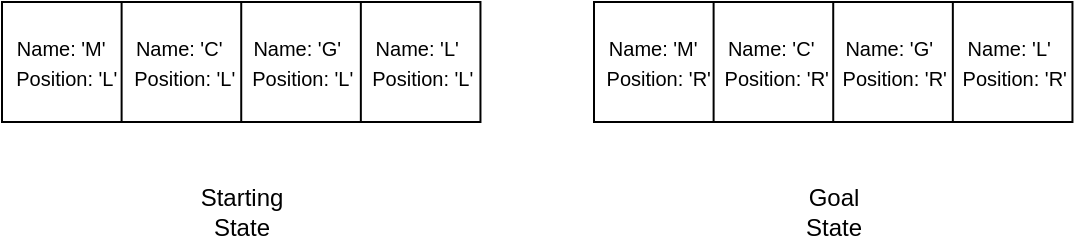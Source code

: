 <mxfile version="26.0.4">
  <diagram name="Page-1" id="Sg82D892vlWHBwiPGQCq">
    <mxGraphModel dx="678" dy="438" grid="1" gridSize="10" guides="1" tooltips="1" connect="1" arrows="1" fold="1" page="1" pageScale="1" pageWidth="570" pageHeight="940" math="0" shadow="0">
      <root>
        <mxCell id="0" />
        <mxCell id="1" parent="0" />
        <mxCell id="k_b_VGESYou1npSC8e9I-31" value="" style="group" vertex="1" connectable="0" parent="1">
          <mxGeometry x="10" y="160" width="240" height="60" as="geometry" />
        </mxCell>
        <mxCell id="k_b_VGESYou1npSC8e9I-23" value="&lt;span style=&quot;color: rgba(0, 0, 0, 0); font-family: monospace; font-size: 0px; text-align: start; text-wrap: nowrap;&quot;&gt;%3CmxGraphModel%3E%3Croot%3E%3CmxCell%20id%3D%220%22%2F%3E%3CmxCell%20id%3D%221%22%20parent%3D%220%22%2F%3E%3CmxCell%20id%3D%222%22%20value%3D%22Name%3A%20&#39;G&#39;%26amp%3Bnbsp%3B%26lt%3Bdiv%26gt%3B%26amp%3Bnbsp%3BPosition%3A%20&#39;L&#39;%26lt%3B%2Fdiv%26gt%3B%22%20style%3D%22text%3Bhtml%3D1%3Balign%3Dcenter%3BverticalAlign%3Dmiddle%3BwhiteSpace%3Dwrap%3Brounded%3D0%3B%22%20vertex%3D%221%22%20parent%3D%221%22%3E%3CmxGeometry%20x%3D%22203%22%20y%3D%22155%22%20width%3D%2280%22%20height%3D%2230%22%20as%3D%22geometry%22%2F%3E%3C%2FmxCell%3E%3C%2Froot%3E%3C%2FmxGraphModel%3E&lt;/span&gt;" style="rounded=0;whiteSpace=wrap;html=1;fillColor=none;" vertex="1" parent="k_b_VGESYou1npSC8e9I-31">
          <mxGeometry width="239.228" height="60" as="geometry" />
        </mxCell>
        <mxCell id="k_b_VGESYou1npSC8e9I-24" value="&lt;font style=&quot;font-size: 10px;&quot;&gt;Name: &#39;M&#39;&amp;nbsp;&lt;/font&gt;&lt;div&gt;&lt;font style=&quot;font-size: 10px;&quot;&gt;&amp;nbsp;Position: &#39;L&#39;&lt;/font&gt;&lt;/div&gt;" style="text;html=1;align=center;verticalAlign=middle;whiteSpace=wrap;rounded=0;" vertex="1" parent="k_b_VGESYou1npSC8e9I-31">
          <mxGeometry y="15" width="61.736" height="30" as="geometry" />
        </mxCell>
        <mxCell id="k_b_VGESYou1npSC8e9I-25" value="" style="endArrow=none;html=1;rounded=0;exitX=0.25;exitY=1;exitDx=0;exitDy=0;entryX=0.25;entryY=0;entryDx=0;entryDy=0;" edge="1" parent="k_b_VGESYou1npSC8e9I-31" source="k_b_VGESYou1npSC8e9I-23" target="k_b_VGESYou1npSC8e9I-23">
          <mxGeometry width="50" height="50" relative="1" as="geometry">
            <mxPoint x="131.19" y="170" as="sourcePoint" />
            <mxPoint x="169.775" y="120" as="targetPoint" />
          </mxGeometry>
        </mxCell>
        <mxCell id="k_b_VGESYou1npSC8e9I-26" value="&lt;font style=&quot;font-size: 10px;&quot;&gt;Name: &#39;C&#39;&amp;nbsp;&lt;/font&gt;&lt;div&gt;&lt;font style=&quot;font-size: 10px;&quot;&gt;&amp;nbsp;Position: &#39;L&#39;&lt;/font&gt;&lt;/div&gt;" style="text;html=1;align=center;verticalAlign=middle;whiteSpace=wrap;rounded=0;" vertex="1" parent="k_b_VGESYou1npSC8e9I-31">
          <mxGeometry x="59.421" y="15" width="61.736" height="30" as="geometry" />
        </mxCell>
        <mxCell id="k_b_VGESYou1npSC8e9I-27" value="" style="endArrow=none;html=1;rounded=0;exitX=0.5;exitY=1;exitDx=0;exitDy=0;entryX=0.5;entryY=0;entryDx=0;entryDy=0;" edge="1" parent="k_b_VGESYou1npSC8e9I-31" source="k_b_VGESYou1npSC8e9I-23" target="k_b_VGESYou1npSC8e9I-23">
          <mxGeometry width="50" height="50" relative="1" as="geometry">
            <mxPoint x="123.473" y="110" as="sourcePoint" />
            <mxPoint x="162.058" y="60" as="targetPoint" />
          </mxGeometry>
        </mxCell>
        <mxCell id="k_b_VGESYou1npSC8e9I-28" value="&lt;font style=&quot;font-size: 10px;&quot;&gt;Name: &#39;G&#39;&amp;nbsp;&lt;/font&gt;&lt;div&gt;&lt;font style=&quot;font-size: 10px;&quot;&gt;&amp;nbsp;Position: &#39;L&#39;&lt;/font&gt;&lt;/div&gt;" style="text;html=1;align=center;verticalAlign=middle;whiteSpace=wrap;rounded=0;" vertex="1" parent="k_b_VGESYou1npSC8e9I-31">
          <mxGeometry x="118.071" y="15" width="61.736" height="30" as="geometry" />
        </mxCell>
        <mxCell id="k_b_VGESYou1npSC8e9I-29" value="" style="endArrow=none;html=1;rounded=0;exitX=0.75;exitY=1;exitDx=0;exitDy=0;entryX=0.75;entryY=0;entryDx=0;entryDy=0;" edge="1" parent="k_b_VGESYou1npSC8e9I-31" source="k_b_VGESYou1npSC8e9I-23" target="k_b_VGESYou1npSC8e9I-23">
          <mxGeometry width="50" height="50" relative="1" as="geometry">
            <mxPoint x="123.473" y="110" as="sourcePoint" />
            <mxPoint x="162.058" y="60" as="targetPoint" />
          </mxGeometry>
        </mxCell>
        <mxCell id="k_b_VGESYou1npSC8e9I-30" value="&lt;font style=&quot;font-size: 10px;&quot;&gt;Name: &#39;L&#39;&amp;nbsp;&lt;/font&gt;&lt;div&gt;&lt;font style=&quot;font-size: 10px;&quot;&gt;&amp;nbsp;Position: &#39;L&#39;&lt;/font&gt;&lt;/div&gt;" style="text;html=1;align=center;verticalAlign=middle;whiteSpace=wrap;rounded=0;" vertex="1" parent="k_b_VGESYou1npSC8e9I-31">
          <mxGeometry x="178.264" y="15" width="61.736" height="30" as="geometry" />
        </mxCell>
        <mxCell id="k_b_VGESYou1npSC8e9I-32" value="" style="group" vertex="1" connectable="0" parent="1">
          <mxGeometry x="306" y="160" width="240" height="60" as="geometry" />
        </mxCell>
        <mxCell id="k_b_VGESYou1npSC8e9I-33" value="&lt;span style=&quot;color: rgba(0, 0, 0, 0); font-family: monospace; font-size: 0px; text-align: start; text-wrap: nowrap;&quot;&gt;%3CmxGraphModel%3E%3Croot%3E%3CmxCell%20id%3D%220%22%2F%3E%3CmxCell%20id%3D%221%22%20parent%3D%220%22%2F%3E%3CmxCell%20id%3D%222%22%20value%3D%22Name%3A%20&#39;G&#39;%26amp%3Bnbsp%3B%26lt%3Bdiv%26gt%3B%26amp%3Bnbsp%3BPosition%3A%20&#39;L&#39;%26lt%3B%2Fdiv%26gt%3B%22%20style%3D%22text%3Bhtml%3D1%3Balign%3Dcenter%3BverticalAlign%3Dmiddle%3BwhiteSpace%3Dwrap%3Brounded%3D0%3B%22%20vertex%3D%221%22%20parent%3D%221%22%3E%3CmxGeometry%20x%3D%22203%22%20y%3D%22155%22%20width%3D%2280%22%20height%3D%2230%22%20as%3D%22geometry%22%2F%3E%3C%2FmxCell%3E%3C%2Froot%3E%3C%2FmxGraphModel%3E&lt;/span&gt;" style="rounded=0;whiteSpace=wrap;html=1;fillColor=none;" vertex="1" parent="k_b_VGESYou1npSC8e9I-32">
          <mxGeometry width="239.228" height="60" as="geometry" />
        </mxCell>
        <mxCell id="k_b_VGESYou1npSC8e9I-34" value="&lt;font style=&quot;font-size: 10px;&quot;&gt;Name: &#39;M&#39;&amp;nbsp;&lt;/font&gt;&lt;div&gt;&lt;font style=&quot;font-size: 10px;&quot;&gt;&amp;nbsp;Position: &#39;R&#39;&lt;/font&gt;&lt;/div&gt;" style="text;html=1;align=center;verticalAlign=middle;whiteSpace=wrap;rounded=0;" vertex="1" parent="k_b_VGESYou1npSC8e9I-32">
          <mxGeometry y="15" width="61.736" height="30" as="geometry" />
        </mxCell>
        <mxCell id="k_b_VGESYou1npSC8e9I-35" value="" style="endArrow=none;html=1;rounded=0;exitX=0.25;exitY=1;exitDx=0;exitDy=0;entryX=0.25;entryY=0;entryDx=0;entryDy=0;" edge="1" parent="k_b_VGESYou1npSC8e9I-32" source="k_b_VGESYou1npSC8e9I-33" target="k_b_VGESYou1npSC8e9I-33">
          <mxGeometry width="50" height="50" relative="1" as="geometry">
            <mxPoint x="131.19" y="170" as="sourcePoint" />
            <mxPoint x="169.775" y="120" as="targetPoint" />
          </mxGeometry>
        </mxCell>
        <mxCell id="k_b_VGESYou1npSC8e9I-36" value="&lt;font style=&quot;font-size: 10px;&quot;&gt;Name: &#39;C&#39;&amp;nbsp;&lt;/font&gt;&lt;div&gt;&lt;font style=&quot;font-size: 10px;&quot;&gt;&amp;nbsp;Position: &#39;R&#39;&lt;/font&gt;&lt;/div&gt;" style="text;html=1;align=center;verticalAlign=middle;whiteSpace=wrap;rounded=0;" vertex="1" parent="k_b_VGESYou1npSC8e9I-32">
          <mxGeometry x="59.421" y="15" width="61.736" height="30" as="geometry" />
        </mxCell>
        <mxCell id="k_b_VGESYou1npSC8e9I-37" value="" style="endArrow=none;html=1;rounded=0;exitX=0.5;exitY=1;exitDx=0;exitDy=0;entryX=0.5;entryY=0;entryDx=0;entryDy=0;" edge="1" parent="k_b_VGESYou1npSC8e9I-32" source="k_b_VGESYou1npSC8e9I-33" target="k_b_VGESYou1npSC8e9I-33">
          <mxGeometry width="50" height="50" relative="1" as="geometry">
            <mxPoint x="123.473" y="110" as="sourcePoint" />
            <mxPoint x="162.058" y="60" as="targetPoint" />
          </mxGeometry>
        </mxCell>
        <mxCell id="k_b_VGESYou1npSC8e9I-38" value="&lt;font style=&quot;font-size: 10px;&quot;&gt;Name: &#39;G&#39;&amp;nbsp;&lt;/font&gt;&lt;div&gt;&lt;font style=&quot;font-size: 10px;&quot;&gt;&amp;nbsp;Position: &#39;R&#39;&lt;/font&gt;&lt;/div&gt;" style="text;html=1;align=center;verticalAlign=middle;whiteSpace=wrap;rounded=0;" vertex="1" parent="k_b_VGESYou1npSC8e9I-32">
          <mxGeometry x="118.071" y="15" width="61.736" height="30" as="geometry" />
        </mxCell>
        <mxCell id="k_b_VGESYou1npSC8e9I-39" value="" style="endArrow=none;html=1;rounded=0;exitX=0.75;exitY=1;exitDx=0;exitDy=0;entryX=0.75;entryY=0;entryDx=0;entryDy=0;" edge="1" parent="k_b_VGESYou1npSC8e9I-32" source="k_b_VGESYou1npSC8e9I-33" target="k_b_VGESYou1npSC8e9I-33">
          <mxGeometry width="50" height="50" relative="1" as="geometry">
            <mxPoint x="123.473" y="110" as="sourcePoint" />
            <mxPoint x="162.058" y="60" as="targetPoint" />
          </mxGeometry>
        </mxCell>
        <mxCell id="k_b_VGESYou1npSC8e9I-40" value="&lt;font style=&quot;font-size: 10px;&quot;&gt;Name: &#39;L&#39;&amp;nbsp;&lt;/font&gt;&lt;div&gt;&lt;font style=&quot;font-size: 10px;&quot;&gt;&amp;nbsp;Position: &#39;R&#39;&lt;/font&gt;&lt;/div&gt;" style="text;html=1;align=center;verticalAlign=middle;whiteSpace=wrap;rounded=0;" vertex="1" parent="k_b_VGESYou1npSC8e9I-32">
          <mxGeometry x="178.264" y="15" width="61.736" height="30" as="geometry" />
        </mxCell>
        <mxCell id="k_b_VGESYou1npSC8e9I-41" value="Starting&lt;div&gt;State&lt;/div&gt;" style="text;html=1;align=center;verticalAlign=middle;whiteSpace=wrap;rounded=0;" vertex="1" parent="1">
          <mxGeometry x="100" y="250" width="60" height="30" as="geometry" />
        </mxCell>
        <mxCell id="k_b_VGESYou1npSC8e9I-42" value="&lt;div&gt;Goal&lt;/div&gt;&lt;div&gt;State&lt;/div&gt;" style="text;html=1;align=center;verticalAlign=middle;whiteSpace=wrap;rounded=0;" vertex="1" parent="1">
          <mxGeometry x="396" y="250" width="60" height="30" as="geometry" />
        </mxCell>
      </root>
    </mxGraphModel>
  </diagram>
</mxfile>

